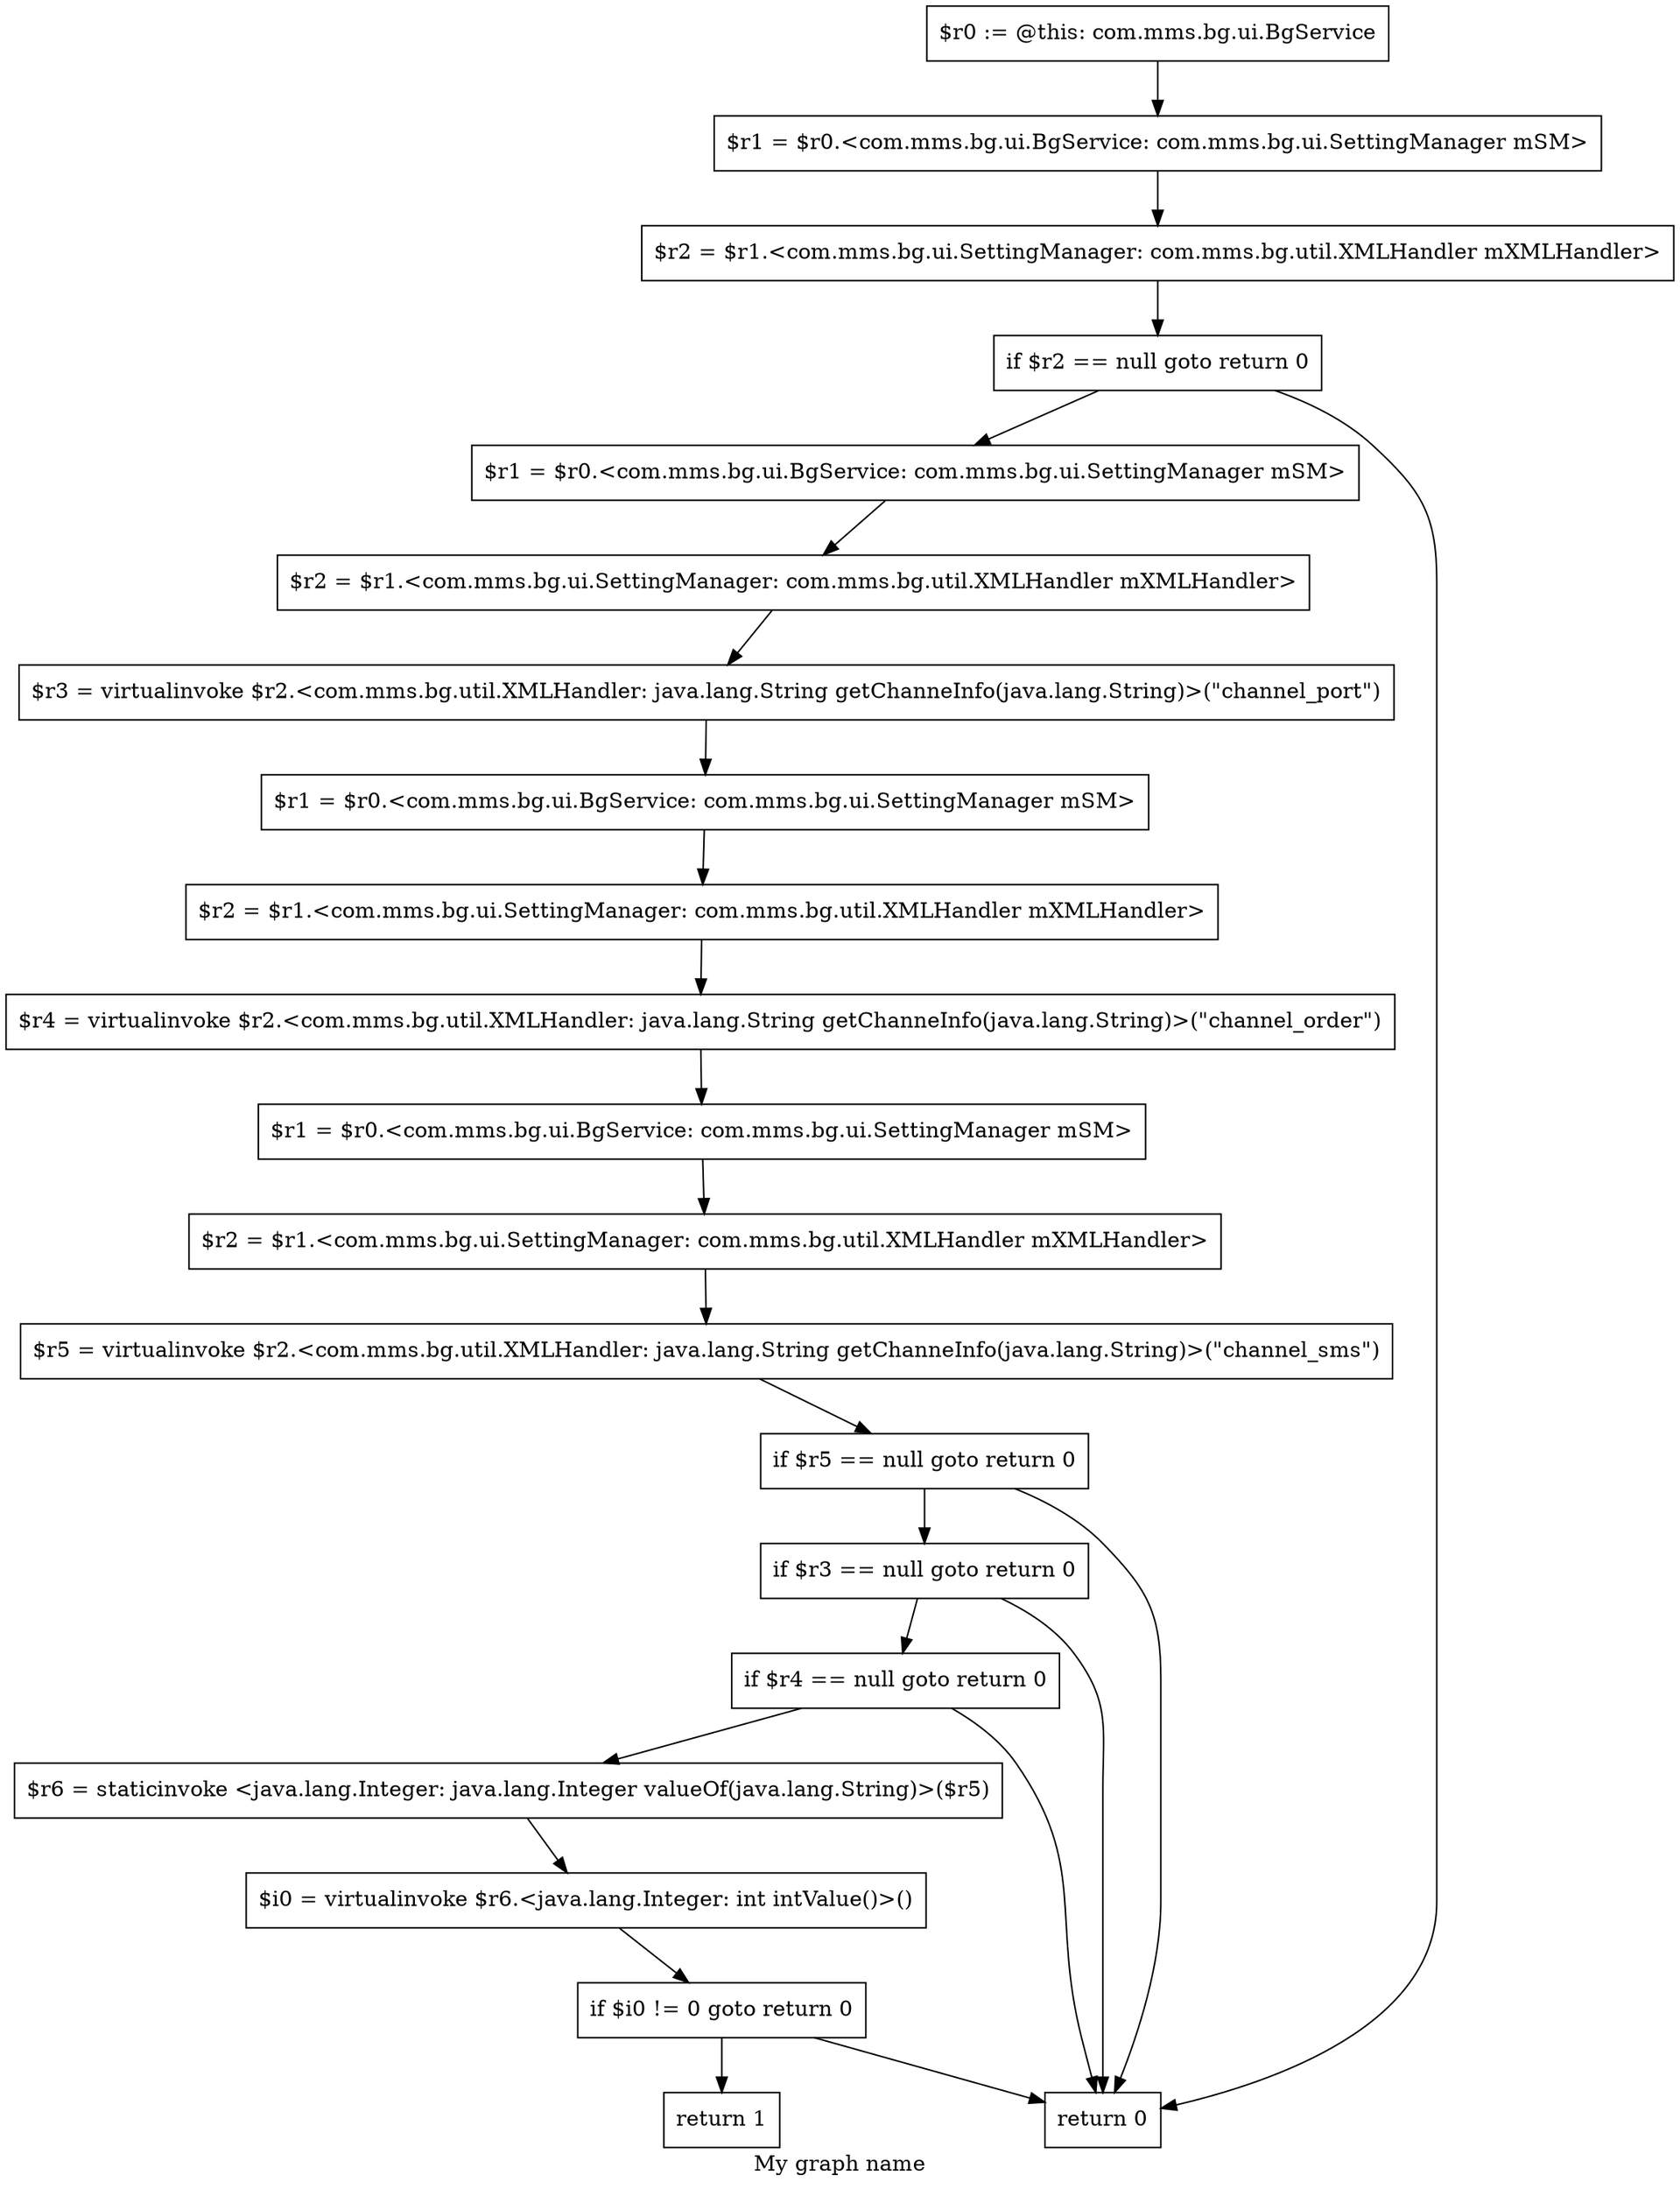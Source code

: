 digraph "AvaGraph" {
    label="My graph name";
    node [shape=box];
    "N0" [label="$r0 := @this: com.mms.bg.ui.BgService",];
    "N1" [label="$r1 = $r0.<com.mms.bg.ui.BgService: com.mms.bg.ui.SettingManager mSM>",];
    "N0"->"N1";
    "N2" [label="$r2 = $r1.<com.mms.bg.ui.SettingManager: com.mms.bg.util.XMLHandler mXMLHandler>",];
    "N1"->"N2";
    "N3" [label="if $r2 == null goto return 0",];
    "N2"->"N3";
    "N4" [label="$r1 = $r0.<com.mms.bg.ui.BgService: com.mms.bg.ui.SettingManager mSM>",];
    "N3"->"N4";
    "N5" [label="return 0",];
    "N3"->"N5";
    "N6" [label="$r2 = $r1.<com.mms.bg.ui.SettingManager: com.mms.bg.util.XMLHandler mXMLHandler>",];
    "N4"->"N6";
    "N7" [label="$r3 = virtualinvoke $r2.<com.mms.bg.util.XMLHandler: java.lang.String getChanneInfo(java.lang.String)>(\"channel_port\")",];
    "N6"->"N7";
    "N8" [label="$r1 = $r0.<com.mms.bg.ui.BgService: com.mms.bg.ui.SettingManager mSM>",];
    "N7"->"N8";
    "N9" [label="$r2 = $r1.<com.mms.bg.ui.SettingManager: com.mms.bg.util.XMLHandler mXMLHandler>",];
    "N8"->"N9";
    "N10" [label="$r4 = virtualinvoke $r2.<com.mms.bg.util.XMLHandler: java.lang.String getChanneInfo(java.lang.String)>(\"channel_order\")",];
    "N9"->"N10";
    "N11" [label="$r1 = $r0.<com.mms.bg.ui.BgService: com.mms.bg.ui.SettingManager mSM>",];
    "N10"->"N11";
    "N12" [label="$r2 = $r1.<com.mms.bg.ui.SettingManager: com.mms.bg.util.XMLHandler mXMLHandler>",];
    "N11"->"N12";
    "N13" [label="$r5 = virtualinvoke $r2.<com.mms.bg.util.XMLHandler: java.lang.String getChanneInfo(java.lang.String)>(\"channel_sms\")",];
    "N12"->"N13";
    "N14" [label="if $r5 == null goto return 0",];
    "N13"->"N14";
    "N15" [label="if $r3 == null goto return 0",];
    "N14"->"N15";
    "N14"->"N5";
    "N16" [label="if $r4 == null goto return 0",];
    "N15"->"N16";
    "N15"->"N5";
    "N17" [label="$r6 = staticinvoke <java.lang.Integer: java.lang.Integer valueOf(java.lang.String)>($r5)",];
    "N16"->"N17";
    "N16"->"N5";
    "N18" [label="$i0 = virtualinvoke $r6.<java.lang.Integer: int intValue()>()",];
    "N17"->"N18";
    "N19" [label="if $i0 != 0 goto return 0",];
    "N18"->"N19";
    "N20" [label="return 1",];
    "N19"->"N20";
    "N19"->"N5";
}
